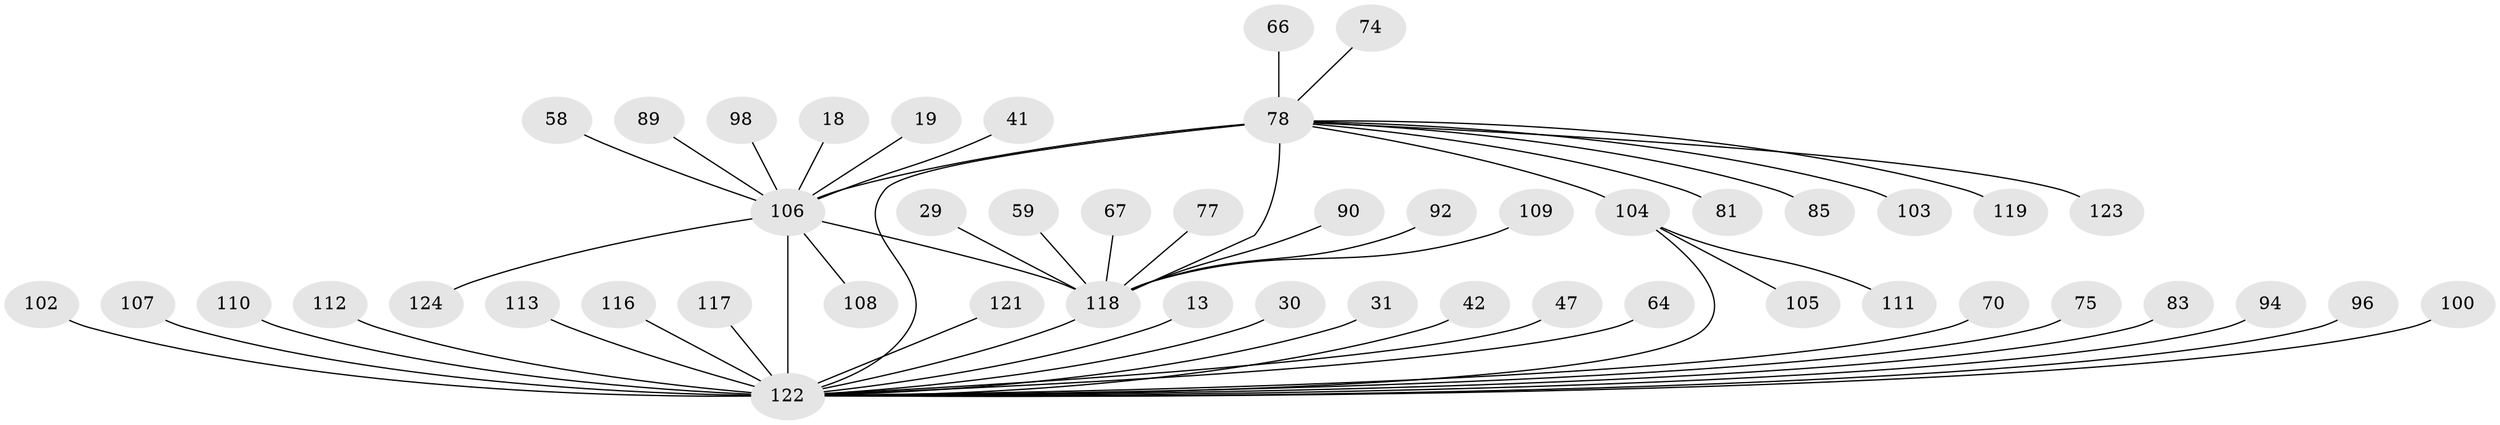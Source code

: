 // original degree distribution, {7: 0.024193548387096774, 16: 0.016129032258064516, 14: 0.016129032258064516, 4: 0.06451612903225806, 9: 0.016129032258064516, 5: 0.016129032258064516, 3: 0.12903225806451613, 20: 0.008064516129032258, 1: 0.47580645161290325, 2: 0.18548387096774194, 8: 0.016129032258064516, 10: 0.016129032258064516, 6: 0.016129032258064516}
// Generated by graph-tools (version 1.1) at 2025/50/03/04/25 21:50:18]
// undirected, 49 vertices, 52 edges
graph export_dot {
graph [start="1"]
  node [color=gray90,style=filled];
  13;
  18;
  19;
  29;
  30;
  31;
  41;
  42;
  47;
  58;
  59;
  64;
  66 [super="+36"];
  67;
  70;
  74;
  75;
  77;
  78 [super="+5+44+25+55+61+71+72"];
  81;
  83;
  85;
  89;
  90;
  92;
  94;
  96;
  98;
  100 [super="+32+84"];
  102 [super="+99"];
  103;
  104 [super="+45+82+49"];
  105;
  106 [super="+88+95+97+69+26"];
  107;
  108;
  109;
  110;
  111;
  112;
  113 [super="+91"];
  116 [super="+23"];
  117;
  118 [super="+115"];
  119;
  121 [super="+14"];
  122 [super="+79+120+65+68+35"];
  123 [super="+52"];
  124;
  13 -- 122;
  18 -- 106;
  19 -- 106;
  29 -- 118;
  30 -- 122;
  31 -- 122 [weight=2];
  41 -- 106;
  42 -- 122;
  47 -- 122;
  58 -- 106;
  59 -- 118;
  64 -- 122;
  66 -- 78 [weight=2];
  67 -- 118;
  70 -- 122;
  74 -- 78;
  75 -- 122;
  77 -- 118;
  78 -- 81;
  78 -- 85;
  78 -- 119;
  78 -- 104 [weight=3];
  78 -- 123;
  78 -- 106 [weight=3];
  78 -- 103;
  78 -- 118 [weight=7];
  78 -- 122;
  83 -- 122;
  89 -- 106;
  90 -- 118;
  92 -- 118;
  94 -- 122;
  96 -- 122;
  98 -- 106;
  100 -- 122 [weight=2];
  102 -- 122 [weight=2];
  104 -- 105;
  104 -- 111;
  104 -- 122 [weight=3];
  106 -- 122 [weight=20];
  106 -- 108;
  106 -- 118 [weight=7];
  106 -- 124;
  107 -- 122;
  109 -- 118 [weight=2];
  110 -- 122;
  112 -- 122;
  113 -- 122;
  116 -- 122 [weight=2];
  117 -- 122;
  118 -- 122 [weight=8];
  121 -- 122;
}
